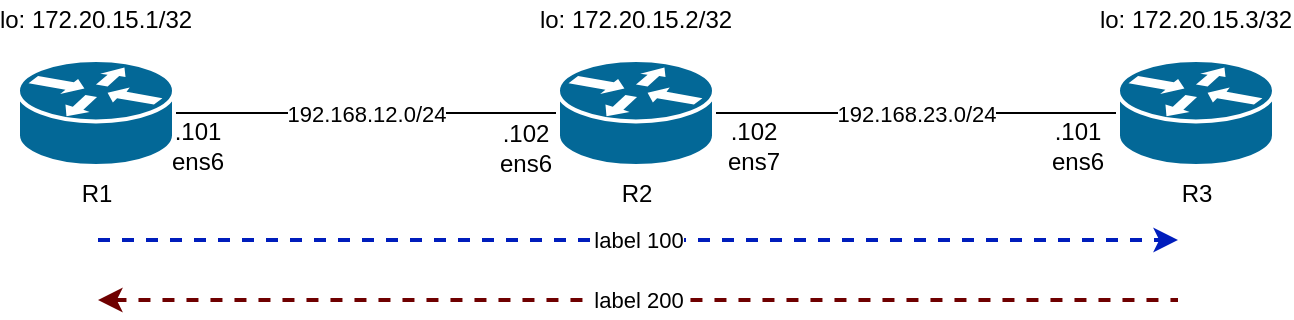 <mxfile version="13.4.9" type="device"><diagram id="JnZTFcF9x6k-WaWTI4K0" name="Page-1"><mxGraphModel dx="1323" dy="775" grid="1" gridSize="10" guides="1" tooltips="1" connect="1" arrows="1" fold="1" page="1" pageScale="1" pageWidth="827" pageHeight="1169" math="0" shadow="0"><root><mxCell id="0"/><mxCell id="1" parent="0"/><mxCell id="MJ-r9lS_-d4ZuPxV0MQU-5" value="192.168.12.0/24" style="edgeStyle=orthogonalEdgeStyle;rounded=0;orthogonalLoop=1;jettySize=auto;html=1;exitX=1;exitY=0.5;exitDx=0;exitDy=0;exitPerimeter=0;endArrow=none;endFill=0;" edge="1" parent="1" source="MJ-r9lS_-d4ZuPxV0MQU-2" target="MJ-r9lS_-d4ZuPxV0MQU-3"><mxGeometry relative="1" as="geometry"/></mxCell><mxCell id="MJ-r9lS_-d4ZuPxV0MQU-2" value="R1" style="shape=mxgraph.cisco.routers.router;html=1;pointerEvents=1;dashed=0;fillColor=#036897;strokeColor=#ffffff;strokeWidth=2;verticalLabelPosition=bottom;verticalAlign=top;align=center;outlineConnect=0;" vertex="1" parent="1"><mxGeometry x="90" y="210" width="78" height="53" as="geometry"/></mxCell><mxCell id="MJ-r9lS_-d4ZuPxV0MQU-6" value="192.168.23.0/24" style="edgeStyle=orthogonalEdgeStyle;rounded=0;orthogonalLoop=1;jettySize=auto;html=1;entryX=0;entryY=0.5;entryDx=0;entryDy=0;entryPerimeter=0;endArrow=none;endFill=0;" edge="1" parent="1" source="MJ-r9lS_-d4ZuPxV0MQU-3" target="MJ-r9lS_-d4ZuPxV0MQU-4"><mxGeometry relative="1" as="geometry"/></mxCell><mxCell id="MJ-r9lS_-d4ZuPxV0MQU-3" value="R2" style="shape=mxgraph.cisco.routers.router;html=1;pointerEvents=1;dashed=0;fillColor=#036897;strokeColor=#ffffff;strokeWidth=2;verticalLabelPosition=bottom;verticalAlign=top;align=center;outlineConnect=0;" vertex="1" parent="1"><mxGeometry x="360" y="210" width="78" height="53" as="geometry"/></mxCell><mxCell id="MJ-r9lS_-d4ZuPxV0MQU-4" value="R3" style="shape=mxgraph.cisco.routers.router;html=1;pointerEvents=1;dashed=0;fillColor=#036897;strokeColor=#ffffff;strokeWidth=2;verticalLabelPosition=bottom;verticalAlign=top;align=center;outlineConnect=0;" vertex="1" parent="1"><mxGeometry x="640" y="210" width="78" height="53" as="geometry"/></mxCell><mxCell id="MJ-r9lS_-d4ZuPxV0MQU-7" value="lo:&amp;nbsp;172.20.15.1/32" style="text;html=1;strokeColor=none;fillColor=none;align=center;verticalAlign=middle;whiteSpace=wrap;rounded=0;" vertex="1" parent="1"><mxGeometry x="109" y="180" width="40" height="20" as="geometry"/></mxCell><mxCell id="MJ-r9lS_-d4ZuPxV0MQU-8" value=".102&lt;br&gt;ens6" style="text;html=1;strokeColor=none;fillColor=none;align=center;verticalAlign=middle;whiteSpace=wrap;rounded=0;" vertex="1" parent="1"><mxGeometry x="324" y="244" width="40" height="20" as="geometry"/></mxCell><mxCell id="MJ-r9lS_-d4ZuPxV0MQU-9" value=".101&lt;br&gt;ens6" style="text;html=1;strokeColor=none;fillColor=none;align=center;verticalAlign=middle;whiteSpace=wrap;rounded=0;" vertex="1" parent="1"><mxGeometry x="160" y="243" width="40" height="20" as="geometry"/></mxCell><mxCell id="MJ-r9lS_-d4ZuPxV0MQU-10" value=".101&lt;br&gt;ens6" style="text;html=1;strokeColor=none;fillColor=none;align=center;verticalAlign=middle;whiteSpace=wrap;rounded=0;" vertex="1" parent="1"><mxGeometry x="600" y="243" width="40" height="20" as="geometry"/></mxCell><mxCell id="MJ-r9lS_-d4ZuPxV0MQU-11" value=".102&lt;br&gt;ens7" style="text;html=1;strokeColor=none;fillColor=none;align=center;verticalAlign=middle;whiteSpace=wrap;rounded=0;" vertex="1" parent="1"><mxGeometry x="438" y="243" width="40" height="20" as="geometry"/></mxCell><mxCell id="MJ-r9lS_-d4ZuPxV0MQU-12" value="lo:&amp;nbsp;172.20.15.2/32" style="text;html=1;strokeColor=none;fillColor=none;align=center;verticalAlign=middle;whiteSpace=wrap;rounded=0;" vertex="1" parent="1"><mxGeometry x="379" y="180" width="40" height="20" as="geometry"/></mxCell><mxCell id="MJ-r9lS_-d4ZuPxV0MQU-13" value="lo:&amp;nbsp;172.20.15.3/32" style="text;html=1;strokeColor=none;fillColor=none;align=center;verticalAlign=middle;whiteSpace=wrap;rounded=0;" vertex="1" parent="1"><mxGeometry x="659" y="180" width="40" height="20" as="geometry"/></mxCell><mxCell id="MJ-r9lS_-d4ZuPxV0MQU-14" value="label 100" style="endArrow=classic;html=1;dashed=1;fillColor=#0050ef;strokeColor=#001DBC;strokeWidth=2;" edge="1" parent="1"><mxGeometry width="50" height="50" relative="1" as="geometry"><mxPoint x="130" y="300" as="sourcePoint"/><mxPoint x="670" y="300" as="targetPoint"/></mxGeometry></mxCell><mxCell id="MJ-r9lS_-d4ZuPxV0MQU-15" value="label 200" style="endArrow=none;html=1;dashed=1;fillColor=#a20025;strokeColor=#6F0000;strokeWidth=2;endFill=0;startArrow=classic;startFill=1;" edge="1" parent="1"><mxGeometry width="50" height="50" relative="1" as="geometry"><mxPoint x="130" y="330" as="sourcePoint"/><mxPoint x="670" y="330" as="targetPoint"/></mxGeometry></mxCell></root></mxGraphModel></diagram></mxfile>
